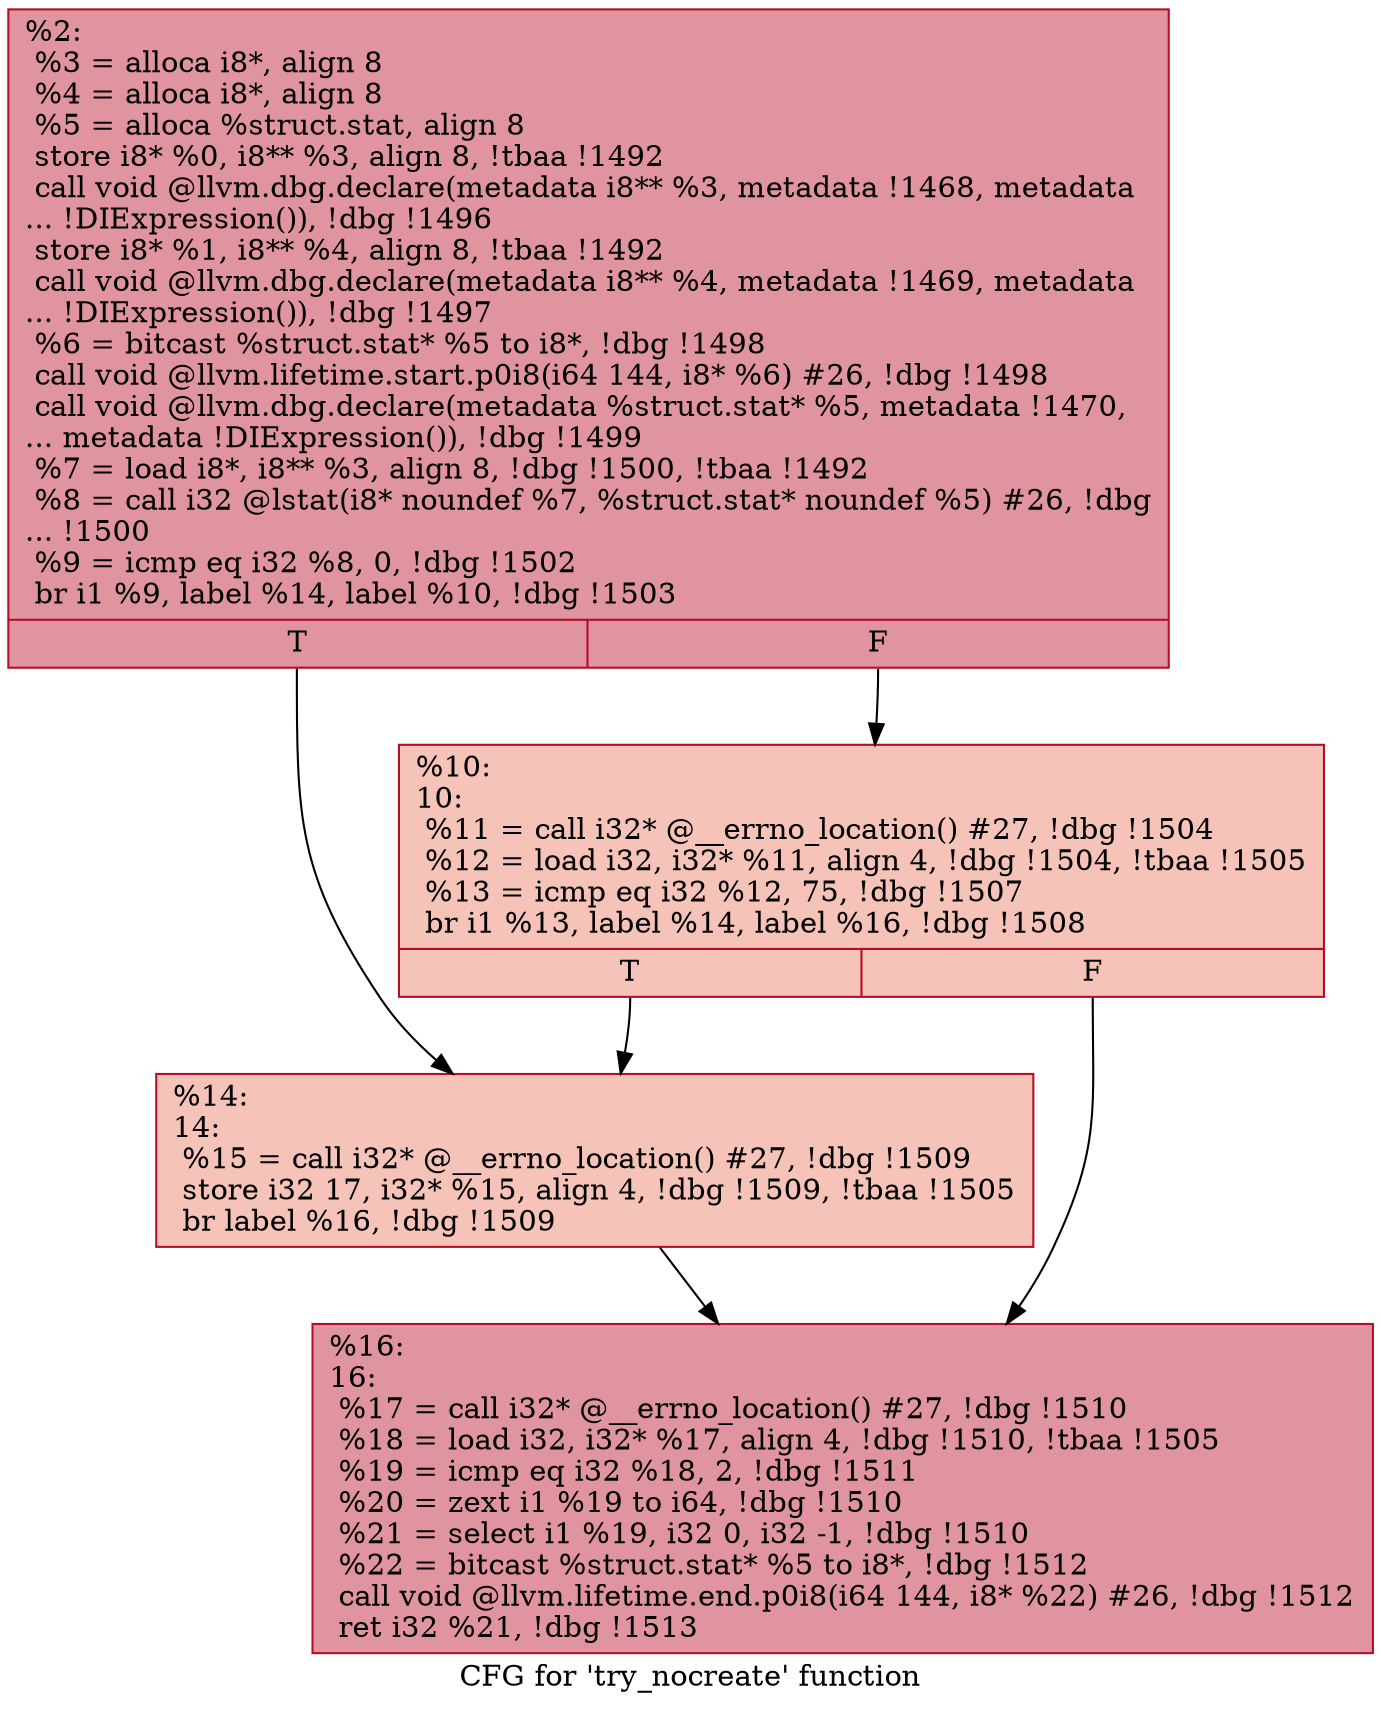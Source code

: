 digraph "CFG for 'try_nocreate' function" {
	label="CFG for 'try_nocreate' function";

	Node0x116f6e0 [shape=record,color="#b70d28ff", style=filled, fillcolor="#b70d2870",label="{%2:\l  %3 = alloca i8*, align 8\l  %4 = alloca i8*, align 8\l  %5 = alloca %struct.stat, align 8\l  store i8* %0, i8** %3, align 8, !tbaa !1492\l  call void @llvm.dbg.declare(metadata i8** %3, metadata !1468, metadata\l... !DIExpression()), !dbg !1496\l  store i8* %1, i8** %4, align 8, !tbaa !1492\l  call void @llvm.dbg.declare(metadata i8** %4, metadata !1469, metadata\l... !DIExpression()), !dbg !1497\l  %6 = bitcast %struct.stat* %5 to i8*, !dbg !1498\l  call void @llvm.lifetime.start.p0i8(i64 144, i8* %6) #26, !dbg !1498\l  call void @llvm.dbg.declare(metadata %struct.stat* %5, metadata !1470,\l... metadata !DIExpression()), !dbg !1499\l  %7 = load i8*, i8** %3, align 8, !dbg !1500, !tbaa !1492\l  %8 = call i32 @lstat(i8* noundef %7, %struct.stat* noundef %5) #26, !dbg\l... !1500\l  %9 = icmp eq i32 %8, 0, !dbg !1502\l  br i1 %9, label %14, label %10, !dbg !1503\l|{<s0>T|<s1>F}}"];
	Node0x116f6e0:s0 -> Node0x1170150;
	Node0x116f6e0:s1 -> Node0x1170100;
	Node0x1170100 [shape=record,color="#b70d28ff", style=filled, fillcolor="#e8765c70",label="{%10:\l10:                                               \l  %11 = call i32* @__errno_location() #27, !dbg !1504\l  %12 = load i32, i32* %11, align 4, !dbg !1504, !tbaa !1505\l  %13 = icmp eq i32 %12, 75, !dbg !1507\l  br i1 %13, label %14, label %16, !dbg !1508\l|{<s0>T|<s1>F}}"];
	Node0x1170100:s0 -> Node0x1170150;
	Node0x1170100:s1 -> Node0x11701a0;
	Node0x1170150 [shape=record,color="#b70d28ff", style=filled, fillcolor="#e8765c70",label="{%14:\l14:                                               \l  %15 = call i32* @__errno_location() #27, !dbg !1509\l  store i32 17, i32* %15, align 4, !dbg !1509, !tbaa !1505\l  br label %16, !dbg !1509\l}"];
	Node0x1170150 -> Node0x11701a0;
	Node0x11701a0 [shape=record,color="#b70d28ff", style=filled, fillcolor="#b70d2870",label="{%16:\l16:                                               \l  %17 = call i32* @__errno_location() #27, !dbg !1510\l  %18 = load i32, i32* %17, align 4, !dbg !1510, !tbaa !1505\l  %19 = icmp eq i32 %18, 2, !dbg !1511\l  %20 = zext i1 %19 to i64, !dbg !1510\l  %21 = select i1 %19, i32 0, i32 -1, !dbg !1510\l  %22 = bitcast %struct.stat* %5 to i8*, !dbg !1512\l  call void @llvm.lifetime.end.p0i8(i64 144, i8* %22) #26, !dbg !1512\l  ret i32 %21, !dbg !1513\l}"];
}

